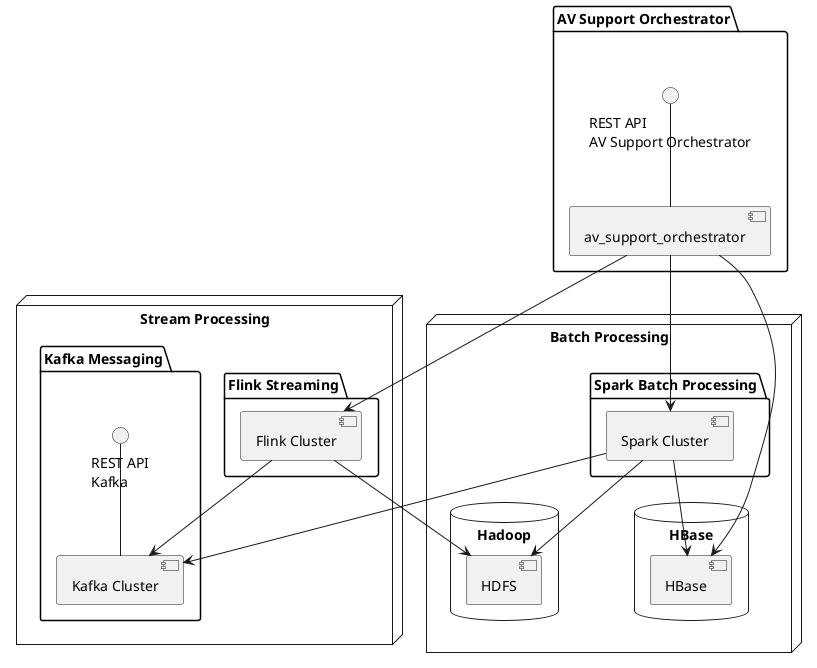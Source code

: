 ' Copyright 2021 Piotr Tutak

' Licensed under the Apache License, Version 2.0 (the "License");
' you may not use this file except in compliance with the License.
' You may obtain a copy of the License at

'     http://www.apache.org/licenses/LICENSE-2.0

' Unless required by applicable law or agreed to in writing, software
' distributed under the License is distributed on an "AS IS" BASIS,
' WITHOUT WARRANTIES OR CONDITIONS OF ANY KIND, either express or implied.
' See the License for the specific language governing permissions and
' limitations under the License.

@startuml SystemComponentDiagram


package "AV Support Orchestrator" {
    component av_support_orchestrator
    interface "REST API\nAV Support Orchestrator" as i_av_orchestrator_rest
    i_av_orchestrator_rest -- av_support_orchestrator
}

node "Stream Processing" {
    package "Kafka Messaging" {
        interface "REST API\nKafka" as i_kafka_rest
        component "Kafka Cluster" as kafka_cluster
        i_kafka_rest -- kafka_cluster
    }

    package "Flink Streaming" {
        component "Flink Cluster" as flink_cluster
    }
}

node "Batch Processing"{
    together {
        package "Spark Batch Processing" {
            component "Spark Cluster" as spark_cluster
        }

        database "HBase" {
            component "HBase" as hbase
        }
    }

    database "Hadoop" {
        component "HDFS" as hdfs
    }

}

av_support_orchestrator --> hbase
av_support_orchestrator --> flink_cluster
av_support_orchestrator --> spark_cluster
flink_cluster --> kafka_cluster
flink_cluster --> hdfs
spark_cluster --> hdfs
spark_cluster --> hbase
spark_cluster --> kafka_cluster

@enduml

